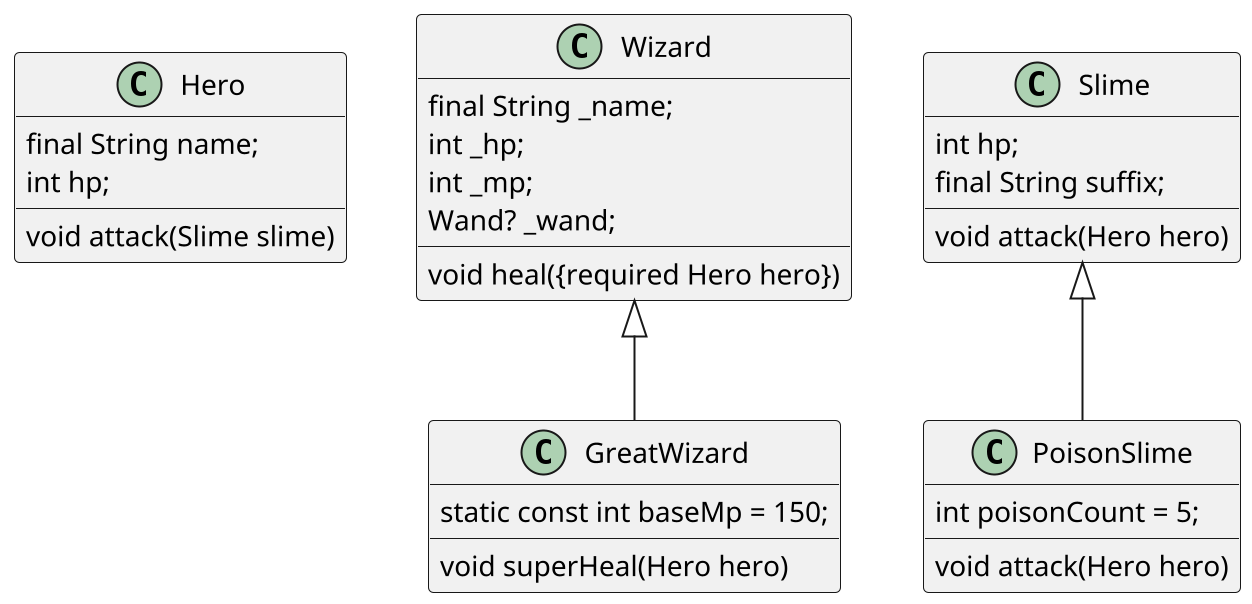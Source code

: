 @startuml game

scale 2

class Hero{
    
    final String name;
    int hp;

    void attack(Slime slime) 

}


class Wizard{
    final String _name;
    int _hp;
    int _mp;
    Wand? _wand;

    void heal({required Hero hero})
}

class GreatWizard extends Wizard{
    static const int baseMp = 150;

    void superHeal(Hero hero)
}

class Slime{
    int hp;
    final String suffix;

    void attack(Hero hero)
}

class PoisonSlime extends Slime {
    int poisonCount = 5;
    
    void attack(Hero hero)
}
@enduml